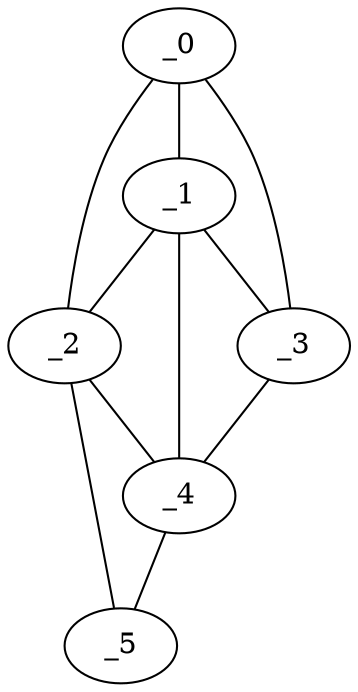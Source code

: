 graph "obj70__260.gxl" {
	_0	 [x=11,
		y=50];
	_1	 [x=85,
		y=38];
	_0 -- _1	 [valence=1];
	_2	 [x=118,
		y=50];
	_0 -- _2	 [valence=1];
	_3	 [x=127,
		y=1];
	_0 -- _3	 [valence=1];
	_1 -- _2	 [valence=2];
	_1 -- _3	 [valence=2];
	_4	 [x=127,
		y=18];
	_1 -- _4	 [valence=1];
	_2 -- _4	 [valence=2];
	_5	 [x=127,
		y=43];
	_2 -- _5	 [valence=1];
	_3 -- _4	 [valence=1];
	_4 -- _5	 [valence=1];
}
